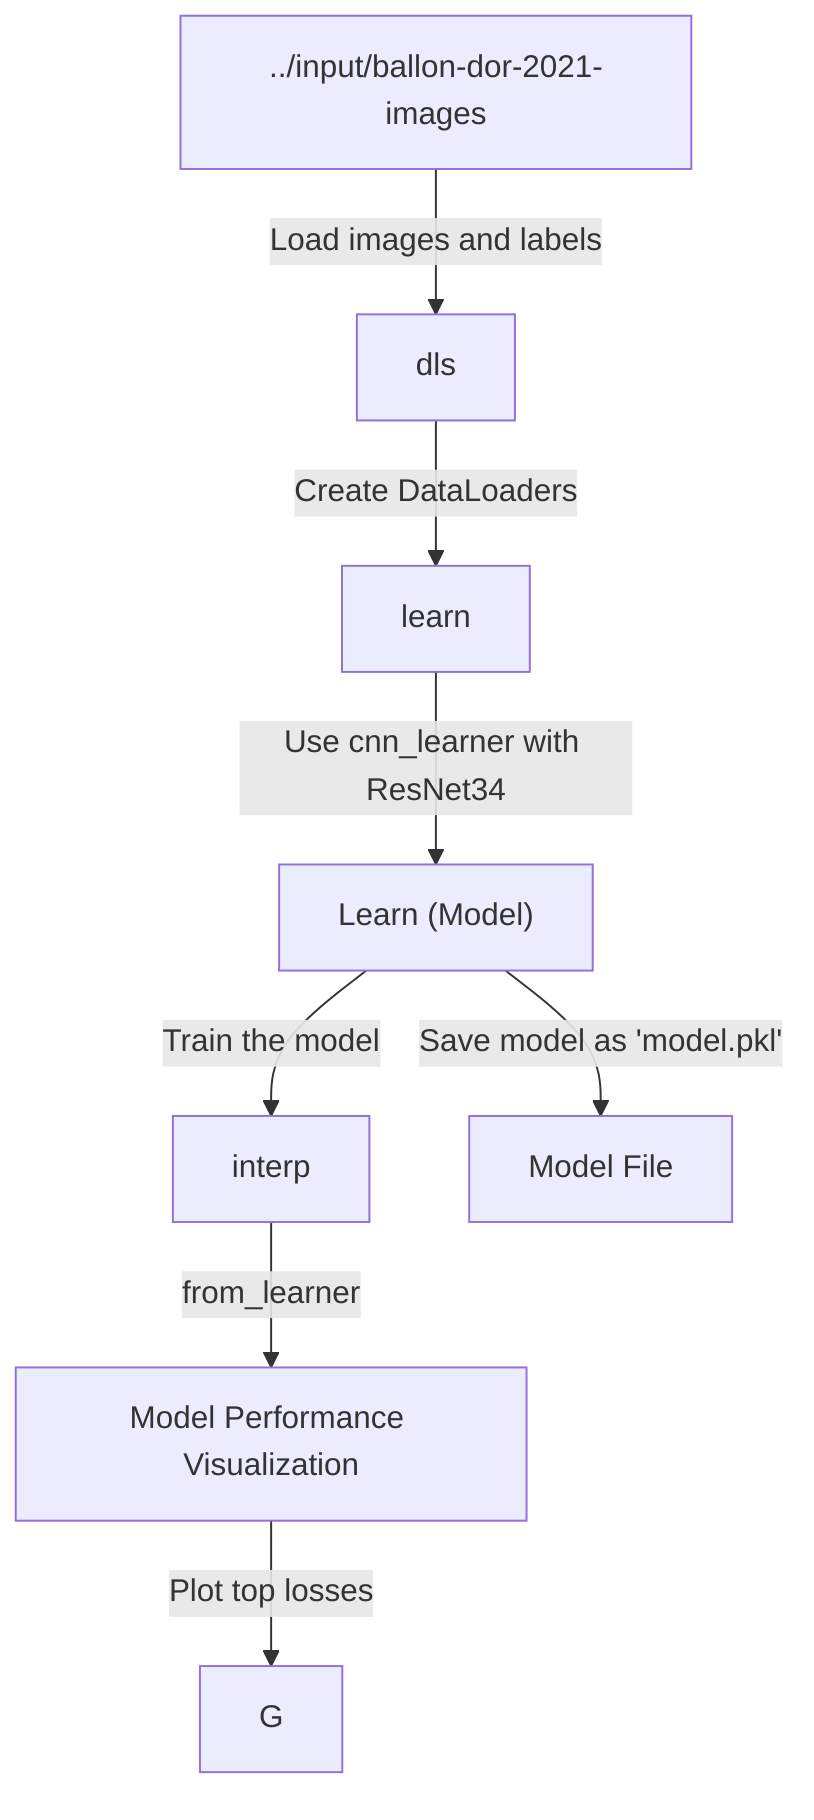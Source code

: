 %% Mermaid Diagram for Jupyter Notebook Workflow
flowchart TD
    %% Data Source
    A["../input/ballon-dor-2021-images"] -->|Load images and labels| B
    
    %% DataLoading Process
    B["dls"] -->|Create DataLoaders| C
    
    %% Model Creation
    C["learn"] -->|Use cnn_learner with ResNet34| D
    
    %% Model Training
    D["Learn (Model)"] -->|Train the model| E
    
    %% Model Interpretation
    E["interp"] -->|from_learner| F
    
    %% Visualization and Evaluation
    F["Model Performance Visualization"] -->|Plot top losses| G

    %% Final Model Storage
    D -->|Save model as 'model.pkl'| H["Model File"]

    %% Comments for clarification
    %% A: Represents the source of the data - Images for classification.
    %% B: Represents DataLoader with training and validation datasets.
    %% C: Learner object - It abstracts the model details and training methods.
    %% D: The training model based on ResNet34 architecture.
    %% E: Interpretation of model results, accuracy, losses.
    %% F: Visualization of the learned model's predictions.
    %% H: Final output model stored for future inference.